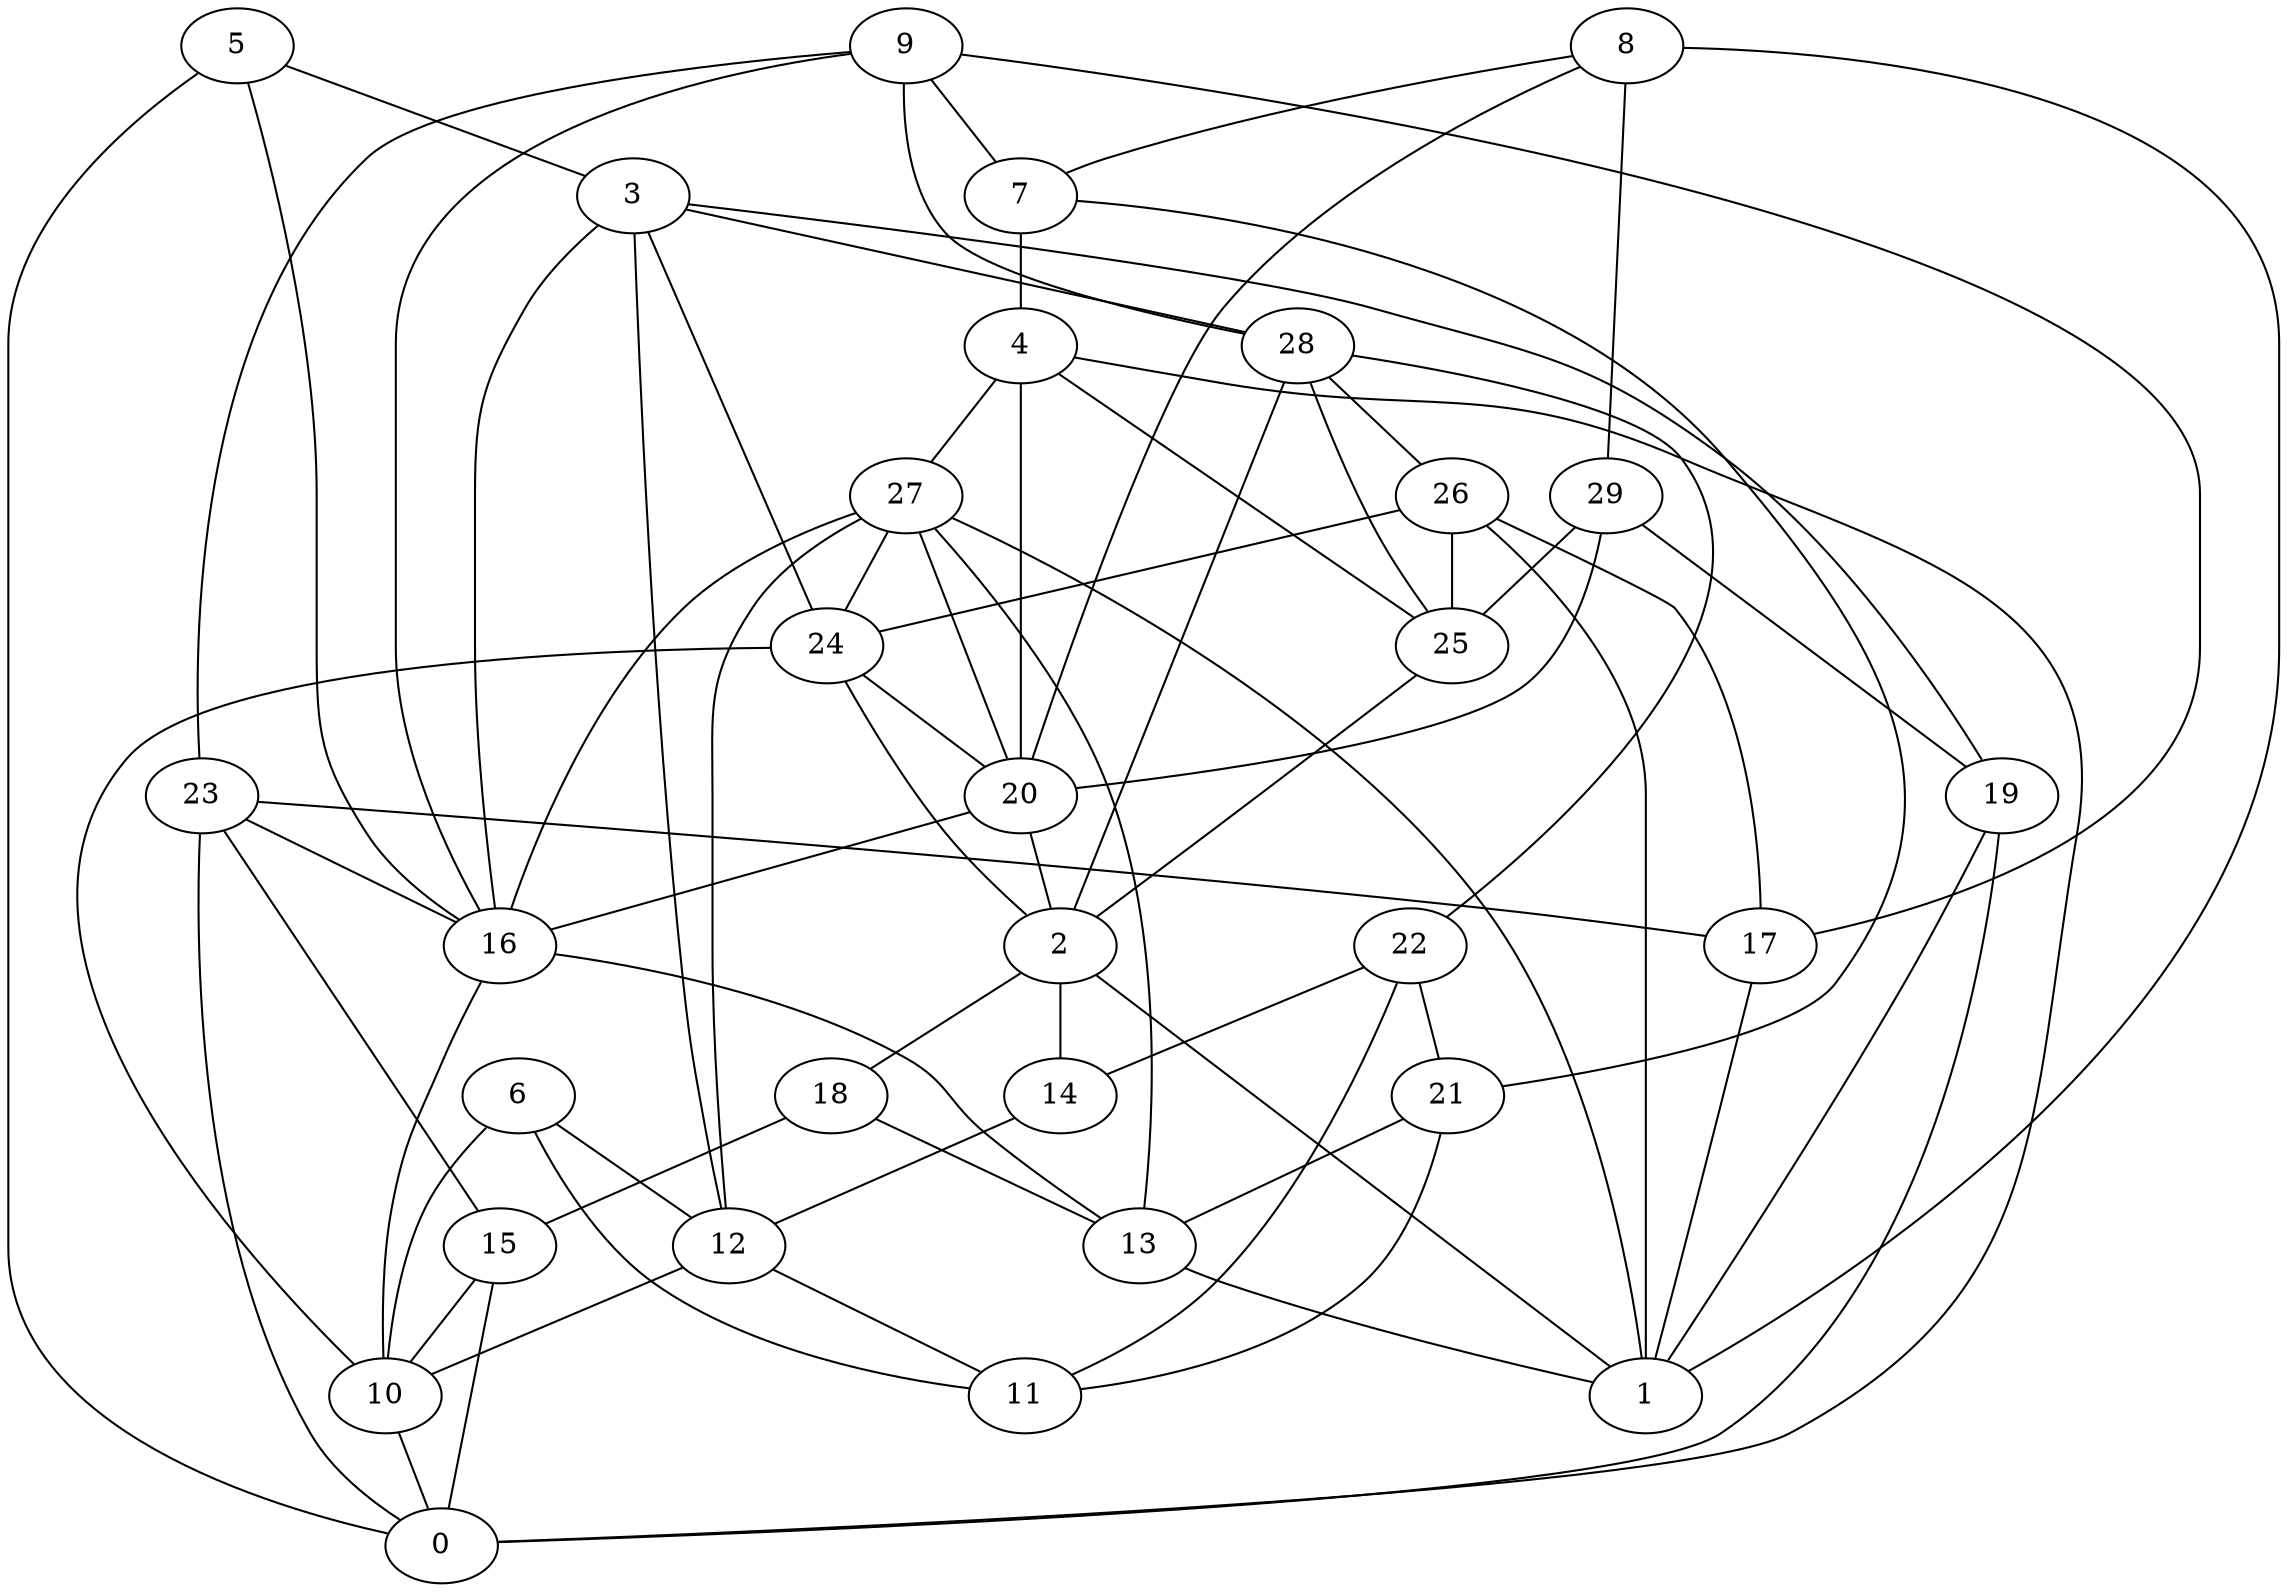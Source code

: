 digraph GG_graph {

subgraph G_graph {
edge [color = black]
"5" -> "16" [dir = none]
"5" -> "3" [dir = none]
"29" -> "25" [dir = none]
"29" -> "20" [dir = none]
"15" -> "10" [dir = none]
"15" -> "0" [dir = none]
"27" -> "16" [dir = none]
"27" -> "12" [dir = none]
"27" -> "1" [dir = none]
"27" -> "13" [dir = none]
"27" -> "24" [dir = none]
"20" -> "2" [dir = none]
"14" -> "12" [dir = none]
"26" -> "24" [dir = none]
"26" -> "25" [dir = none]
"18" -> "13" [dir = none]
"18" -> "15" [dir = none]
"19" -> "0" [dir = none]
"19" -> "1" [dir = none]
"12" -> "11" [dir = none]
"12" -> "10" [dir = none]
"9" -> "16" [dir = none]
"9" -> "28" [dir = none]
"9" -> "17" [dir = none]
"22" -> "14" [dir = none]
"22" -> "21" [dir = none]
"17" -> "1" [dir = none]
"28" -> "25" [dir = none]
"28" -> "26" [dir = none]
"28" -> "2" [dir = none]
"28" -> "22" [dir = none]
"10" -> "0" [dir = none]
"7" -> "21" [dir = none]
"7" -> "4" [dir = none]
"16" -> "13" [dir = none]
"6" -> "11" [dir = none]
"6" -> "10" [dir = none]
"6" -> "12" [dir = none]
"3" -> "12" [dir = none]
"3" -> "24" [dir = none]
"3" -> "28" [dir = none]
"3" -> "16" [dir = none]
"8" -> "29" [dir = none]
"8" -> "7" [dir = none]
"8" -> "20" [dir = none]
"8" -> "1" [dir = none]
"4" -> "27" [dir = none]
"4" -> "20" [dir = none]
"4" -> "25" [dir = none]
"4" -> "0" [dir = none]
"25" -> "2" [dir = none]
"2" -> "1" [dir = none]
"2" -> "18" [dir = none]
"2" -> "14" [dir = none]
"24" -> "10" [dir = none]
"24" -> "20" [dir = none]
"23" -> "0" [dir = none]
"23" -> "17" [dir = none]
"22" -> "11" [dir = none]
"20" -> "16" [dir = none]
"26" -> "17" [dir = none]
"21" -> "13" [dir = none]
"29" -> "19" [dir = none]
"9" -> "23" [dir = none]
"13" -> "1" [dir = none]
"24" -> "2" [dir = none]
"23" -> "15" [dir = none]
"3" -> "19" [dir = none]
"23" -> "16" [dir = none]
"26" -> "1" [dir = none]
"27" -> "20" [dir = none]
"16" -> "10" [dir = none]
"5" -> "0" [dir = none]
"21" -> "11" [dir = none]
"9" -> "7" [dir = none]
}

}
